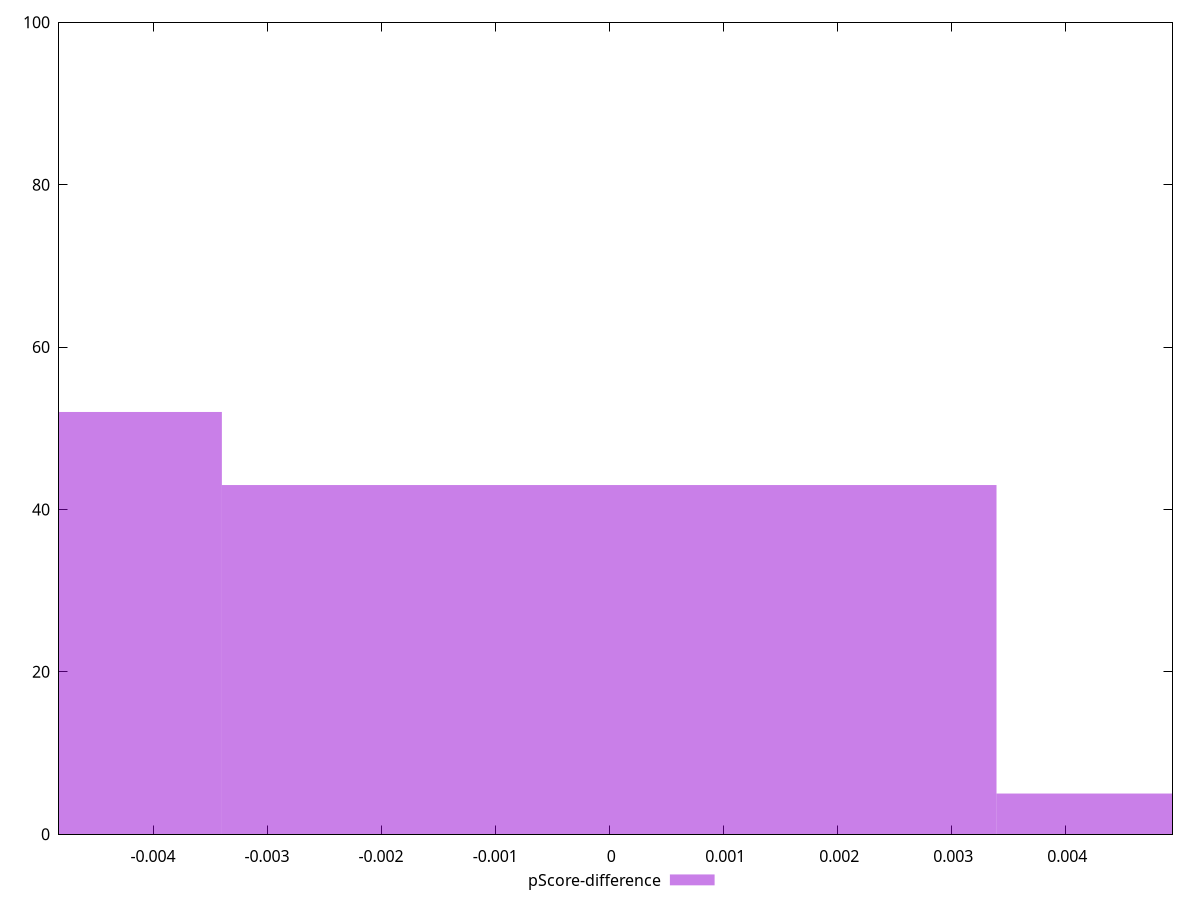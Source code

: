 reset

$pScoreDifference <<EOF
-0.006792938138325197 52
0 43
0.006792938138325197 5
EOF

set key outside below
set boxwidth 0.006792938138325197
set xrange [-0.004824703517372955:0.004939743917957373]
set yrange [0:100]
set trange [0:100]
set style fill transparent solid 0.5 noborder
set terminal svg size 640, 490 enhanced background rgb 'white'
set output "reports/report_00027_2021-02-24T12-40-31.850Z/cumulative-layout-shift/samples/astro/pScore-difference/histogram.svg"

plot $pScoreDifference title "pScore-difference" with boxes

reset
